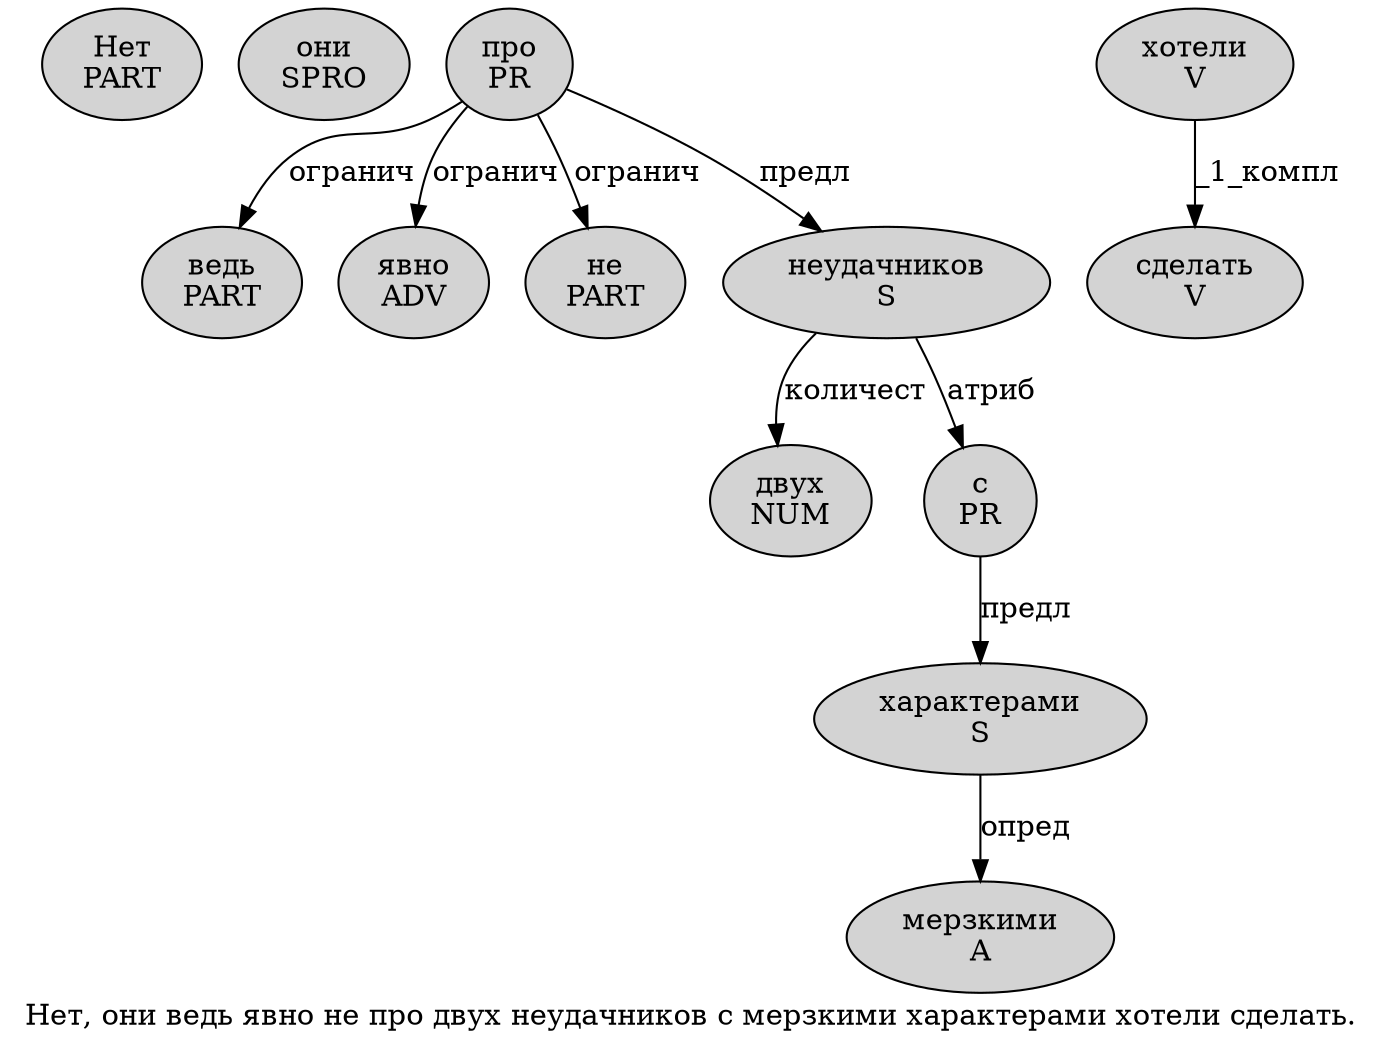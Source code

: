 digraph SENTENCE_3082 {
	graph [label="Нет, они ведь явно не про двух неудачников с мерзкими характерами хотели сделать."]
	node [style=filled]
		0 [label="Нет
PART" color="" fillcolor=lightgray penwidth=1 shape=ellipse]
		2 [label="они
SPRO" color="" fillcolor=lightgray penwidth=1 shape=ellipse]
		3 [label="ведь
PART" color="" fillcolor=lightgray penwidth=1 shape=ellipse]
		4 [label="явно
ADV" color="" fillcolor=lightgray penwidth=1 shape=ellipse]
		5 [label="не
PART" color="" fillcolor=lightgray penwidth=1 shape=ellipse]
		6 [label="про
PR" color="" fillcolor=lightgray penwidth=1 shape=ellipse]
		7 [label="двух
NUM" color="" fillcolor=lightgray penwidth=1 shape=ellipse]
		8 [label="неудачников
S" color="" fillcolor=lightgray penwidth=1 shape=ellipse]
		9 [label="с
PR" color="" fillcolor=lightgray penwidth=1 shape=ellipse]
		10 [label="мерзкими
A" color="" fillcolor=lightgray penwidth=1 shape=ellipse]
		11 [label="характерами
S" color="" fillcolor=lightgray penwidth=1 shape=ellipse]
		12 [label="хотели
V" color="" fillcolor=lightgray penwidth=1 shape=ellipse]
		13 [label="сделать
V" color="" fillcolor=lightgray penwidth=1 shape=ellipse]
			6 -> 3 [label="огранич"]
			6 -> 4 [label="огранич"]
			6 -> 5 [label="огранич"]
			6 -> 8 [label="предл"]
			9 -> 11 [label="предл"]
			8 -> 7 [label="количест"]
			8 -> 9 [label="атриб"]
			11 -> 10 [label="опред"]
			12 -> 13 [label="_1_компл"]
}